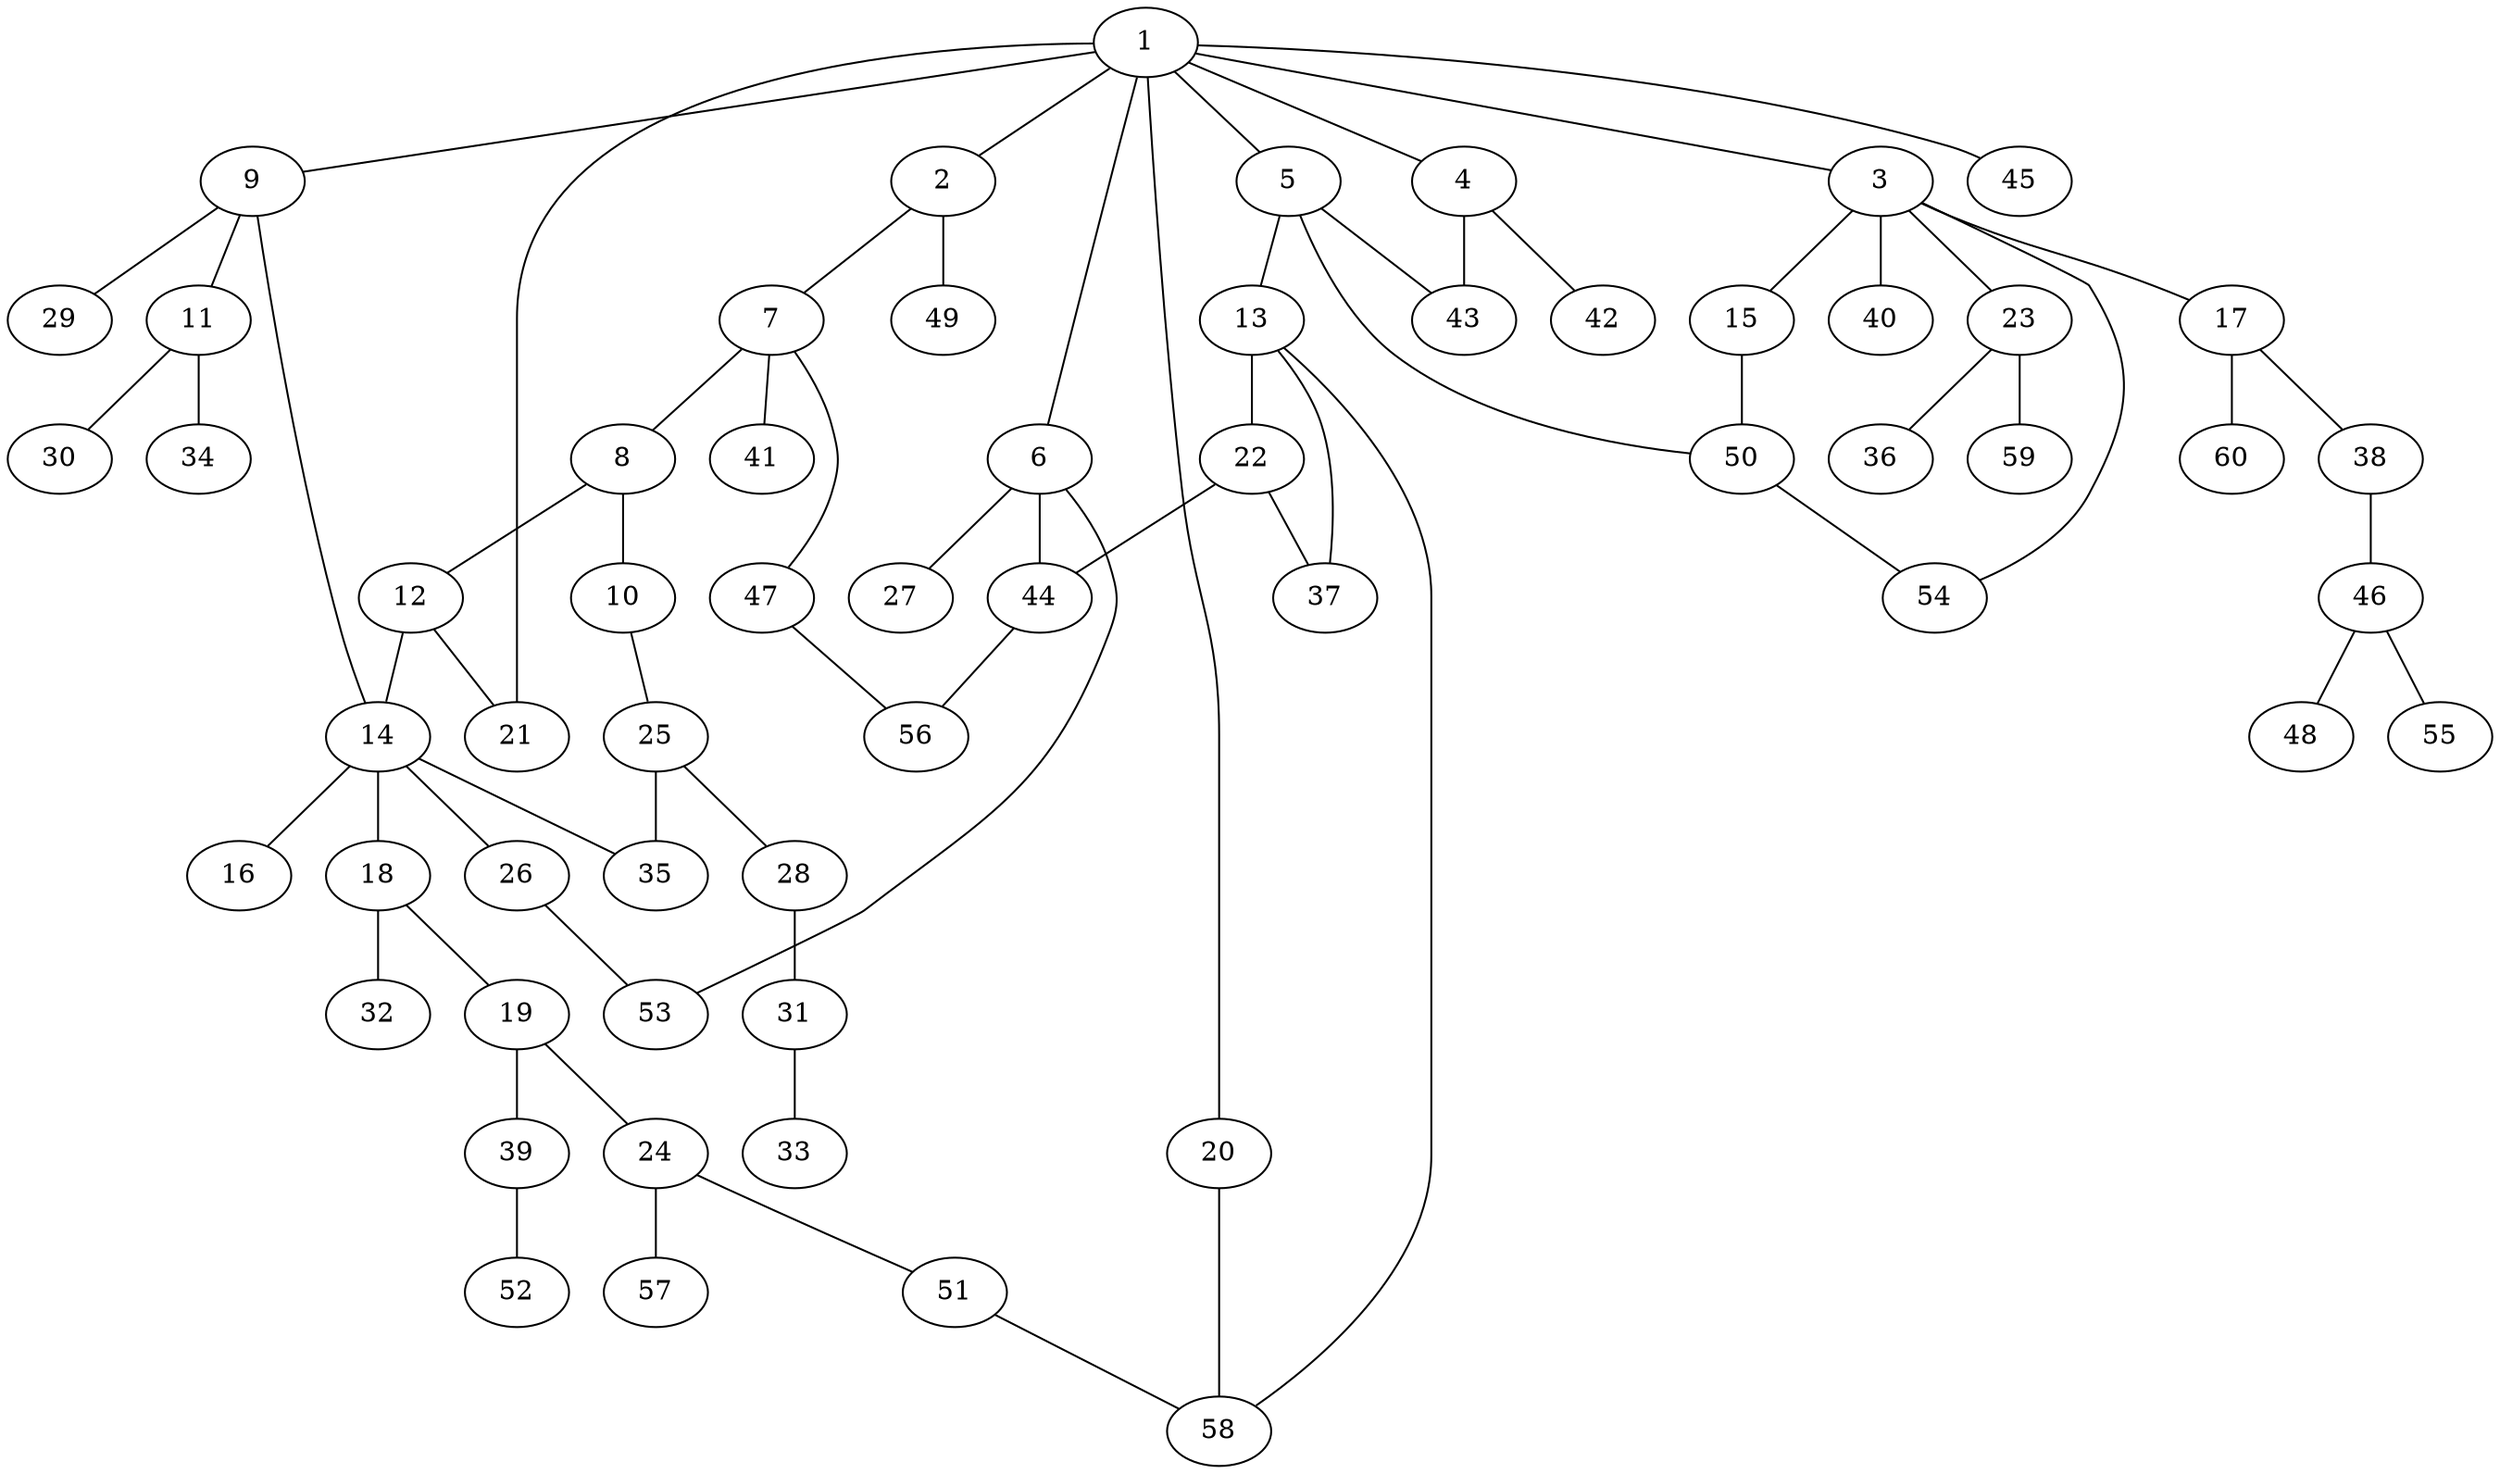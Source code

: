 graph graphname {1--2
1--3
1--4
1--5
1--6
1--9
1--20
1--21
1--45
2--7
2--49
3--15
3--17
3--23
3--40
3--54
4--42
4--43
5--13
5--43
5--50
6--27
6--44
6--53
7--8
7--41
7--47
8--10
8--12
9--11
9--14
9--29
10--25
11--30
11--34
12--14
12--21
13--22
13--37
13--58
14--16
14--18
14--26
14--35
15--50
17--38
17--60
18--19
18--32
19--24
19--39
20--58
22--37
22--44
23--36
23--59
24--51
24--57
25--28
25--35
26--53
28--31
31--33
38--46
39--52
44--56
46--48
46--55
47--56
50--54
51--58
}